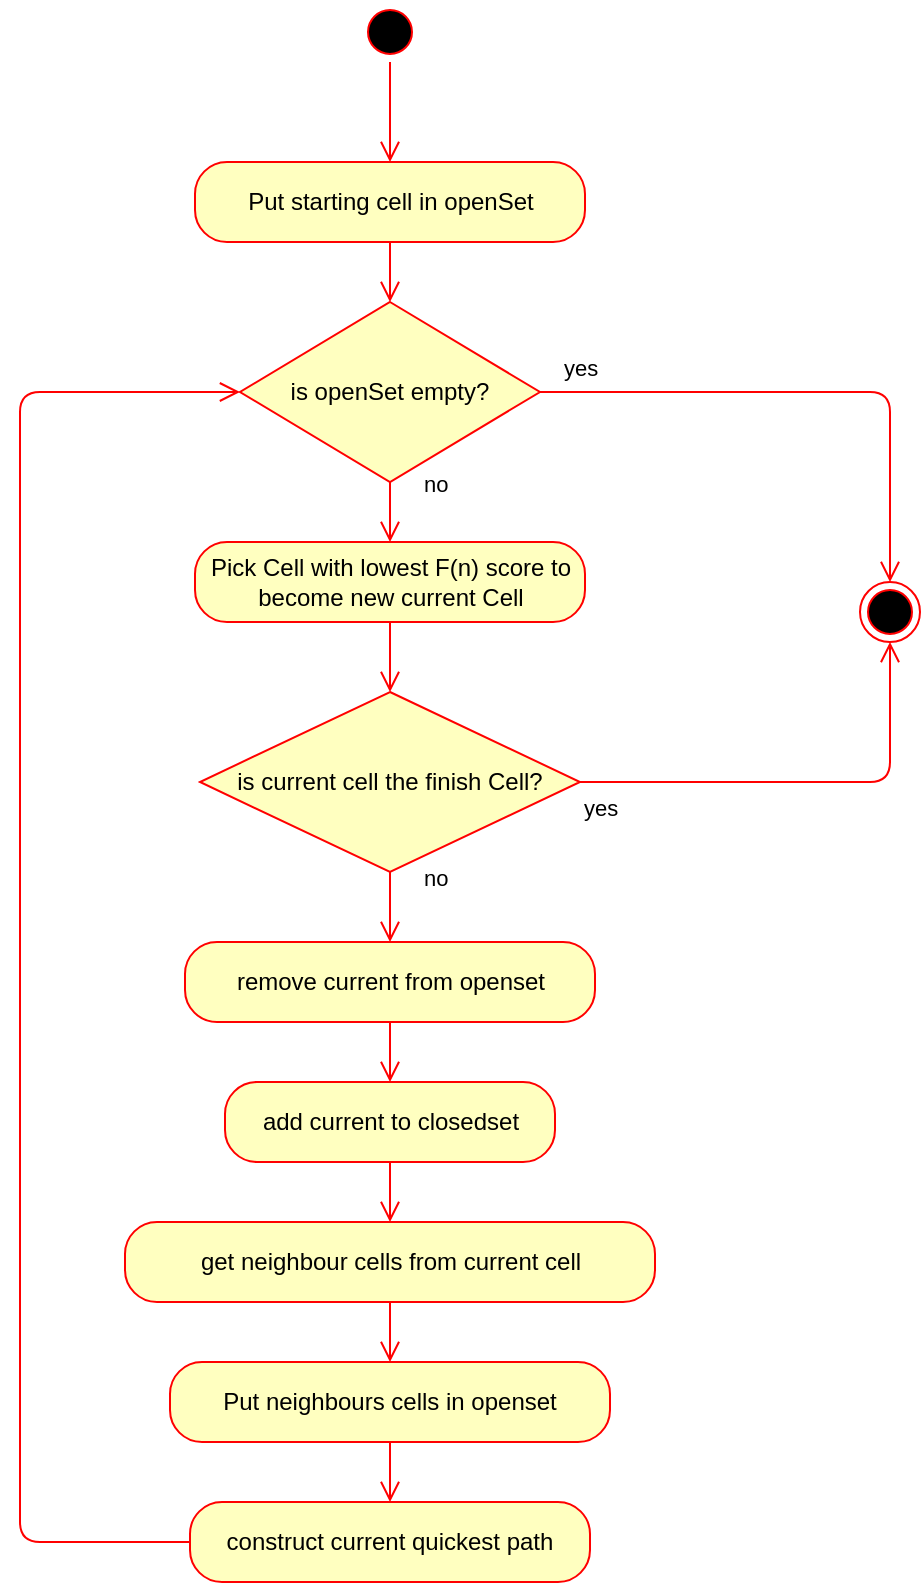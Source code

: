 <mxfile version="13.6.2" type="device"><diagram id="hocYbAxs-bzPHg1s8lDt" name="Page-1"><mxGraphModel dx="1896" dy="1096" grid="1" gridSize="10" guides="1" tooltips="1" connect="1" arrows="1" fold="1" page="1" pageScale="1" pageWidth="850" pageHeight="1100" math="0" shadow="0"><root><mxCell id="0"/><mxCell id="1" parent="0"/><mxCell id="QUErOKmuaEHq8hEBot94-1" value="" style="ellipse;html=1;shape=startState;fillColor=#000000;strokeColor=#ff0000;" parent="1" vertex="1"><mxGeometry x="420" y="160" width="30" height="30" as="geometry"/></mxCell><mxCell id="QUErOKmuaEHq8hEBot94-2" value="" style="edgeStyle=orthogonalEdgeStyle;html=1;verticalAlign=bottom;endArrow=open;endSize=8;strokeColor=#ff0000;entryX=0.5;entryY=0;entryDx=0;entryDy=0;" parent="1" source="QUErOKmuaEHq8hEBot94-1" edge="1" target="QUErOKmuaEHq8hEBot94-5"><mxGeometry relative="1" as="geometry"><mxPoint x="435" y="170" as="targetPoint"/></mxGeometry></mxCell><mxCell id="QUErOKmuaEHq8hEBot94-5" value="Put starting cell in openSet" style="rounded=1;whiteSpace=wrap;html=1;arcSize=40;fontColor=#000000;fillColor=#ffffc0;strokeColor=#ff0000;" parent="1" vertex="1"><mxGeometry x="337.5" y="240" width="195" height="40" as="geometry"/></mxCell><mxCell id="QUErOKmuaEHq8hEBot94-6" value="" style="edgeStyle=orthogonalEdgeStyle;html=1;verticalAlign=bottom;endArrow=open;endSize=8;strokeColor=#ff0000;" parent="1" source="QUErOKmuaEHq8hEBot94-5" edge="1"><mxGeometry relative="1" as="geometry"><mxPoint x="435" y="310" as="targetPoint"/></mxGeometry></mxCell><mxCell id="QUErOKmuaEHq8hEBot94-11" value="is openSet empty?" style="rhombus;whiteSpace=wrap;html=1;fillColor=#ffffc0;strokeColor=#ff0000;" parent="1" vertex="1"><mxGeometry x="360" y="310" width="150" height="90" as="geometry"/></mxCell><mxCell id="QUErOKmuaEHq8hEBot94-13" value="yes" style="edgeStyle=orthogonalEdgeStyle;html=1;align=left;verticalAlign=top;endArrow=open;endSize=8;strokeColor=#ff0000;" parent="1" source="QUErOKmuaEHq8hEBot94-11" edge="1"><mxGeometry x="-1" y="110" relative="1" as="geometry"><mxPoint x="435" y="430" as="targetPoint"/><mxPoint x="-25" y="-70" as="offset"/></mxGeometry></mxCell><mxCell id="QUErOKmuaEHq8hEBot94-14" value="Pick Cell with lowest F(n) score to become new current Cell" style="rounded=1;whiteSpace=wrap;html=1;arcSize=40;fontColor=#000000;fillColor=#ffffc0;strokeColor=#ff0000;" parent="1" vertex="1"><mxGeometry x="337.5" y="430" width="195" height="40" as="geometry"/></mxCell><mxCell id="QUErOKmuaEHq8hEBot94-15" value="" style="edgeStyle=orthogonalEdgeStyle;html=1;verticalAlign=bottom;endArrow=open;endSize=8;strokeColor=#ff0000;entryX=0.5;entryY=0;entryDx=0;entryDy=0;" parent="1" source="QUErOKmuaEHq8hEBot94-14" target="QUErOKmuaEHq8hEBot94-16" edge="1"><mxGeometry relative="1" as="geometry"><mxPoint x="435" y="530" as="targetPoint"/></mxGeometry></mxCell><mxCell id="QUErOKmuaEHq8hEBot94-16" value="is current cell the finish Cell?" style="rhombus;whiteSpace=wrap;html=1;fillColor=#ffffc0;strokeColor=#ff0000;" parent="1" vertex="1"><mxGeometry x="340" y="505" width="190" height="90" as="geometry"/></mxCell><mxCell id="QUErOKmuaEHq8hEBot94-17" value="no" style="edgeStyle=orthogonalEdgeStyle;html=1;align=left;verticalAlign=bottom;endArrow=open;endSize=8;strokeColor=#ff0000;exitX=0.5;exitY=1;exitDx=0;exitDy=0;entryX=0.5;entryY=0;entryDx=0;entryDy=0;" parent="1" source="QUErOKmuaEHq8hEBot94-16" target="QUErOKmuaEHq8hEBot94-21" edge="1"><mxGeometry x="-0.333" y="15" relative="1" as="geometry"><mxPoint x="435" y="660" as="targetPoint"/><Array as="points"/><mxPoint as="offset"/></mxGeometry></mxCell><mxCell id="QUErOKmuaEHq8hEBot94-18" value="yes" style="edgeStyle=orthogonalEdgeStyle;html=1;align=left;verticalAlign=top;endArrow=open;endSize=8;strokeColor=#ff0000;exitX=1;exitY=0.5;exitDx=0;exitDy=0;entryX=0.5;entryY=1;entryDx=0;entryDy=0;" parent="1" source="QUErOKmuaEHq8hEBot94-16" target="QUErOKmuaEHq8hEBot94-19" edge="1"><mxGeometry x="-1" relative="1" as="geometry"><mxPoint x="700" y="560" as="targetPoint"/><Array as="points"><mxPoint x="685" y="550"/></Array></mxGeometry></mxCell><mxCell id="QUErOKmuaEHq8hEBot94-19" value="" style="ellipse;html=1;shape=endState;fillColor=#000000;strokeColor=#ff0000;" parent="1" vertex="1"><mxGeometry x="670" y="450" width="30" height="30" as="geometry"/></mxCell><mxCell id="QUErOKmuaEHq8hEBot94-20" value="no" style="edgeStyle=orthogonalEdgeStyle;html=1;align=left;verticalAlign=bottom;endArrow=open;endSize=8;strokeColor=#ff0000;" parent="1" source="QUErOKmuaEHq8hEBot94-11" target="QUErOKmuaEHq8hEBot94-19" edge="1"><mxGeometry x="0.704" y="-235" relative="1" as="geometry"><mxPoint x="690" y="510" as="targetPoint"/><mxPoint x="510" y="355" as="sourcePoint"/><mxPoint as="offset"/></mxGeometry></mxCell><mxCell id="QUErOKmuaEHq8hEBot94-21" value="remove current from openset" style="rounded=1;whiteSpace=wrap;html=1;arcSize=40;fontColor=#000000;fillColor=#ffffc0;strokeColor=#ff0000;" parent="1" vertex="1"><mxGeometry x="332.5" y="630" width="205" height="40" as="geometry"/></mxCell><mxCell id="QUErOKmuaEHq8hEBot94-22" value="" style="edgeStyle=orthogonalEdgeStyle;html=1;verticalAlign=bottom;endArrow=open;endSize=8;strokeColor=#ff0000;entryX=0.5;entryY=0;entryDx=0;entryDy=0;" parent="1" source="QUErOKmuaEHq8hEBot94-21" target="QUErOKmuaEHq8hEBot94-23" edge="1"><mxGeometry relative="1" as="geometry"><mxPoint x="435" y="760" as="targetPoint"/></mxGeometry></mxCell><mxCell id="QUErOKmuaEHq8hEBot94-23" value="add current to closedset" style="rounded=1;whiteSpace=wrap;html=1;arcSize=40;fontColor=#000000;fillColor=#ffffc0;strokeColor=#ff0000;" parent="1" vertex="1"><mxGeometry x="352.5" y="700" width="165" height="40" as="geometry"/></mxCell><mxCell id="QUErOKmuaEHq8hEBot94-24" value="" style="edgeStyle=orthogonalEdgeStyle;html=1;verticalAlign=bottom;endArrow=open;endSize=8;strokeColor=#ff0000;entryX=0.5;entryY=0;entryDx=0;entryDy=0;" parent="1" source="QUErOKmuaEHq8hEBot94-23" target="QUErOKmuaEHq8hEBot94-25" edge="1"><mxGeometry relative="1" as="geometry"><mxPoint x="435" y="790" as="targetPoint"/></mxGeometry></mxCell><mxCell id="QUErOKmuaEHq8hEBot94-25" value="get neighbour cells from current cell" style="rounded=1;whiteSpace=wrap;html=1;arcSize=40;fontColor=#000000;fillColor=#ffffc0;strokeColor=#ff0000;" parent="1" vertex="1"><mxGeometry x="302.5" y="770" width="265" height="40" as="geometry"/></mxCell><mxCell id="QUErOKmuaEHq8hEBot94-26" value="" style="edgeStyle=orthogonalEdgeStyle;html=1;verticalAlign=bottom;endArrow=open;endSize=8;strokeColor=#ff0000;entryX=0.5;entryY=0;entryDx=0;entryDy=0;" parent="1" source="QUErOKmuaEHq8hEBot94-25" edge="1" target="wxLpJTvuE65oCdmVRrg4-2"><mxGeometry relative="1" as="geometry"><mxPoint x="435" y="870" as="targetPoint"/></mxGeometry></mxCell><mxCell id="wxLpJTvuE65oCdmVRrg4-2" value="Put neighbours cells in openset" style="rounded=1;whiteSpace=wrap;html=1;arcSize=40;fontColor=#000000;fillColor=#ffffc0;strokeColor=#ff0000;" vertex="1" parent="1"><mxGeometry x="325" y="840" width="220" height="40" as="geometry"/></mxCell><mxCell id="wxLpJTvuE65oCdmVRrg4-6" value="" style="edgeStyle=orthogonalEdgeStyle;html=1;verticalAlign=bottom;endArrow=open;endSize=8;strokeColor=#ff0000;" edge="1" parent="1" source="wxLpJTvuE65oCdmVRrg4-2"><mxGeometry relative="1" as="geometry"><mxPoint x="435" y="910" as="targetPoint"/><mxPoint x="435" y="880" as="sourcePoint"/></mxGeometry></mxCell><mxCell id="wxLpJTvuE65oCdmVRrg4-7" value="construct current quickest path" style="rounded=1;whiteSpace=wrap;html=1;arcSize=40;fontColor=#000000;fillColor=#ffffc0;strokeColor=#ff0000;" vertex="1" parent="1"><mxGeometry x="335" y="910" width="200" height="40" as="geometry"/></mxCell><mxCell id="wxLpJTvuE65oCdmVRrg4-8" value="" style="edgeStyle=orthogonalEdgeStyle;html=1;verticalAlign=bottom;endArrow=open;endSize=8;strokeColor=#ff0000;entryX=0;entryY=0.5;entryDx=0;entryDy=0;" edge="1" source="wxLpJTvuE65oCdmVRrg4-7" parent="1" target="QUErOKmuaEHq8hEBot94-11"><mxGeometry relative="1" as="geometry"><mxPoint x="440" y="1010" as="targetPoint"/><Array as="points"><mxPoint x="250" y="930"/><mxPoint x="250" y="355"/></Array></mxGeometry></mxCell></root></mxGraphModel></diagram></mxfile>